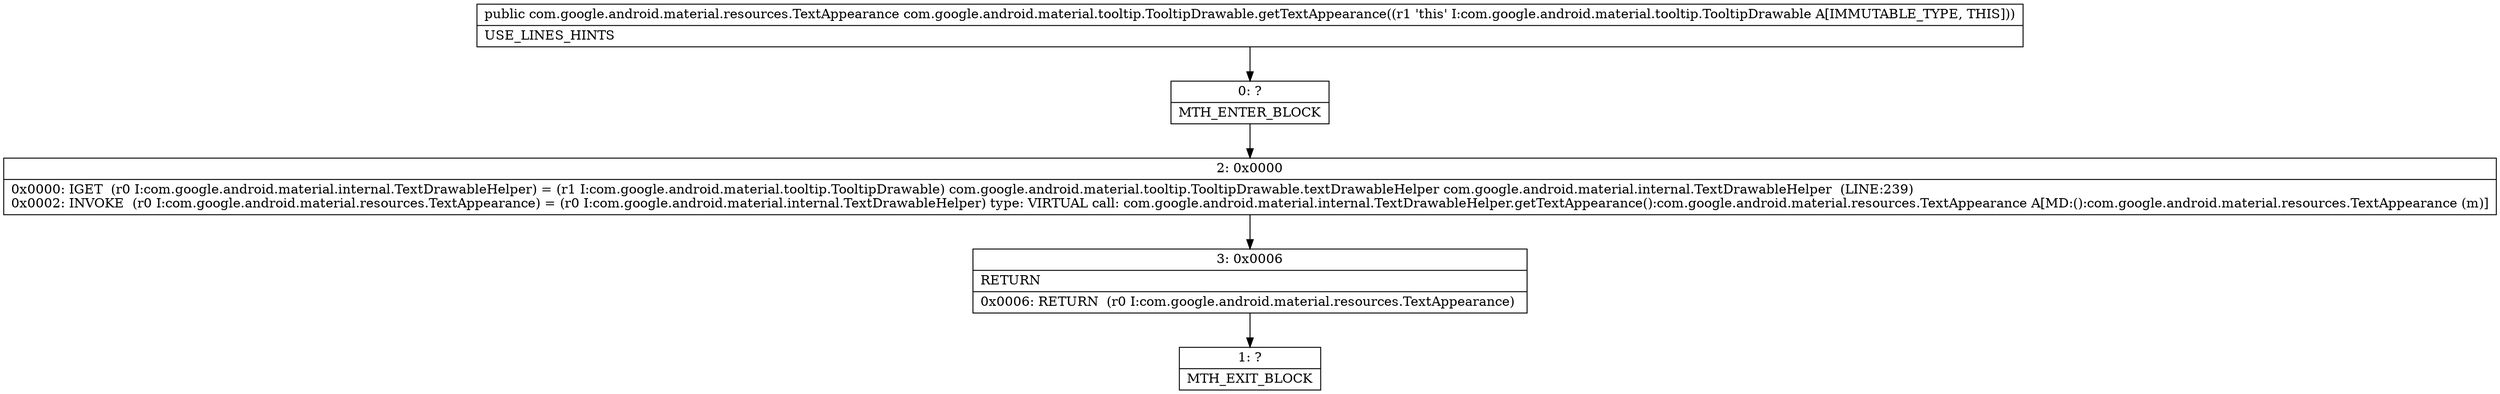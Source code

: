 digraph "CFG forcom.google.android.material.tooltip.TooltipDrawable.getTextAppearance()Lcom\/google\/android\/material\/resources\/TextAppearance;" {
Node_0 [shape=record,label="{0\:\ ?|MTH_ENTER_BLOCK\l}"];
Node_2 [shape=record,label="{2\:\ 0x0000|0x0000: IGET  (r0 I:com.google.android.material.internal.TextDrawableHelper) = (r1 I:com.google.android.material.tooltip.TooltipDrawable) com.google.android.material.tooltip.TooltipDrawable.textDrawableHelper com.google.android.material.internal.TextDrawableHelper  (LINE:239)\l0x0002: INVOKE  (r0 I:com.google.android.material.resources.TextAppearance) = (r0 I:com.google.android.material.internal.TextDrawableHelper) type: VIRTUAL call: com.google.android.material.internal.TextDrawableHelper.getTextAppearance():com.google.android.material.resources.TextAppearance A[MD:():com.google.android.material.resources.TextAppearance (m)]\l}"];
Node_3 [shape=record,label="{3\:\ 0x0006|RETURN\l|0x0006: RETURN  (r0 I:com.google.android.material.resources.TextAppearance) \l}"];
Node_1 [shape=record,label="{1\:\ ?|MTH_EXIT_BLOCK\l}"];
MethodNode[shape=record,label="{public com.google.android.material.resources.TextAppearance com.google.android.material.tooltip.TooltipDrawable.getTextAppearance((r1 'this' I:com.google.android.material.tooltip.TooltipDrawable A[IMMUTABLE_TYPE, THIS]))  | USE_LINES_HINTS\l}"];
MethodNode -> Node_0;Node_0 -> Node_2;
Node_2 -> Node_3;
Node_3 -> Node_1;
}

